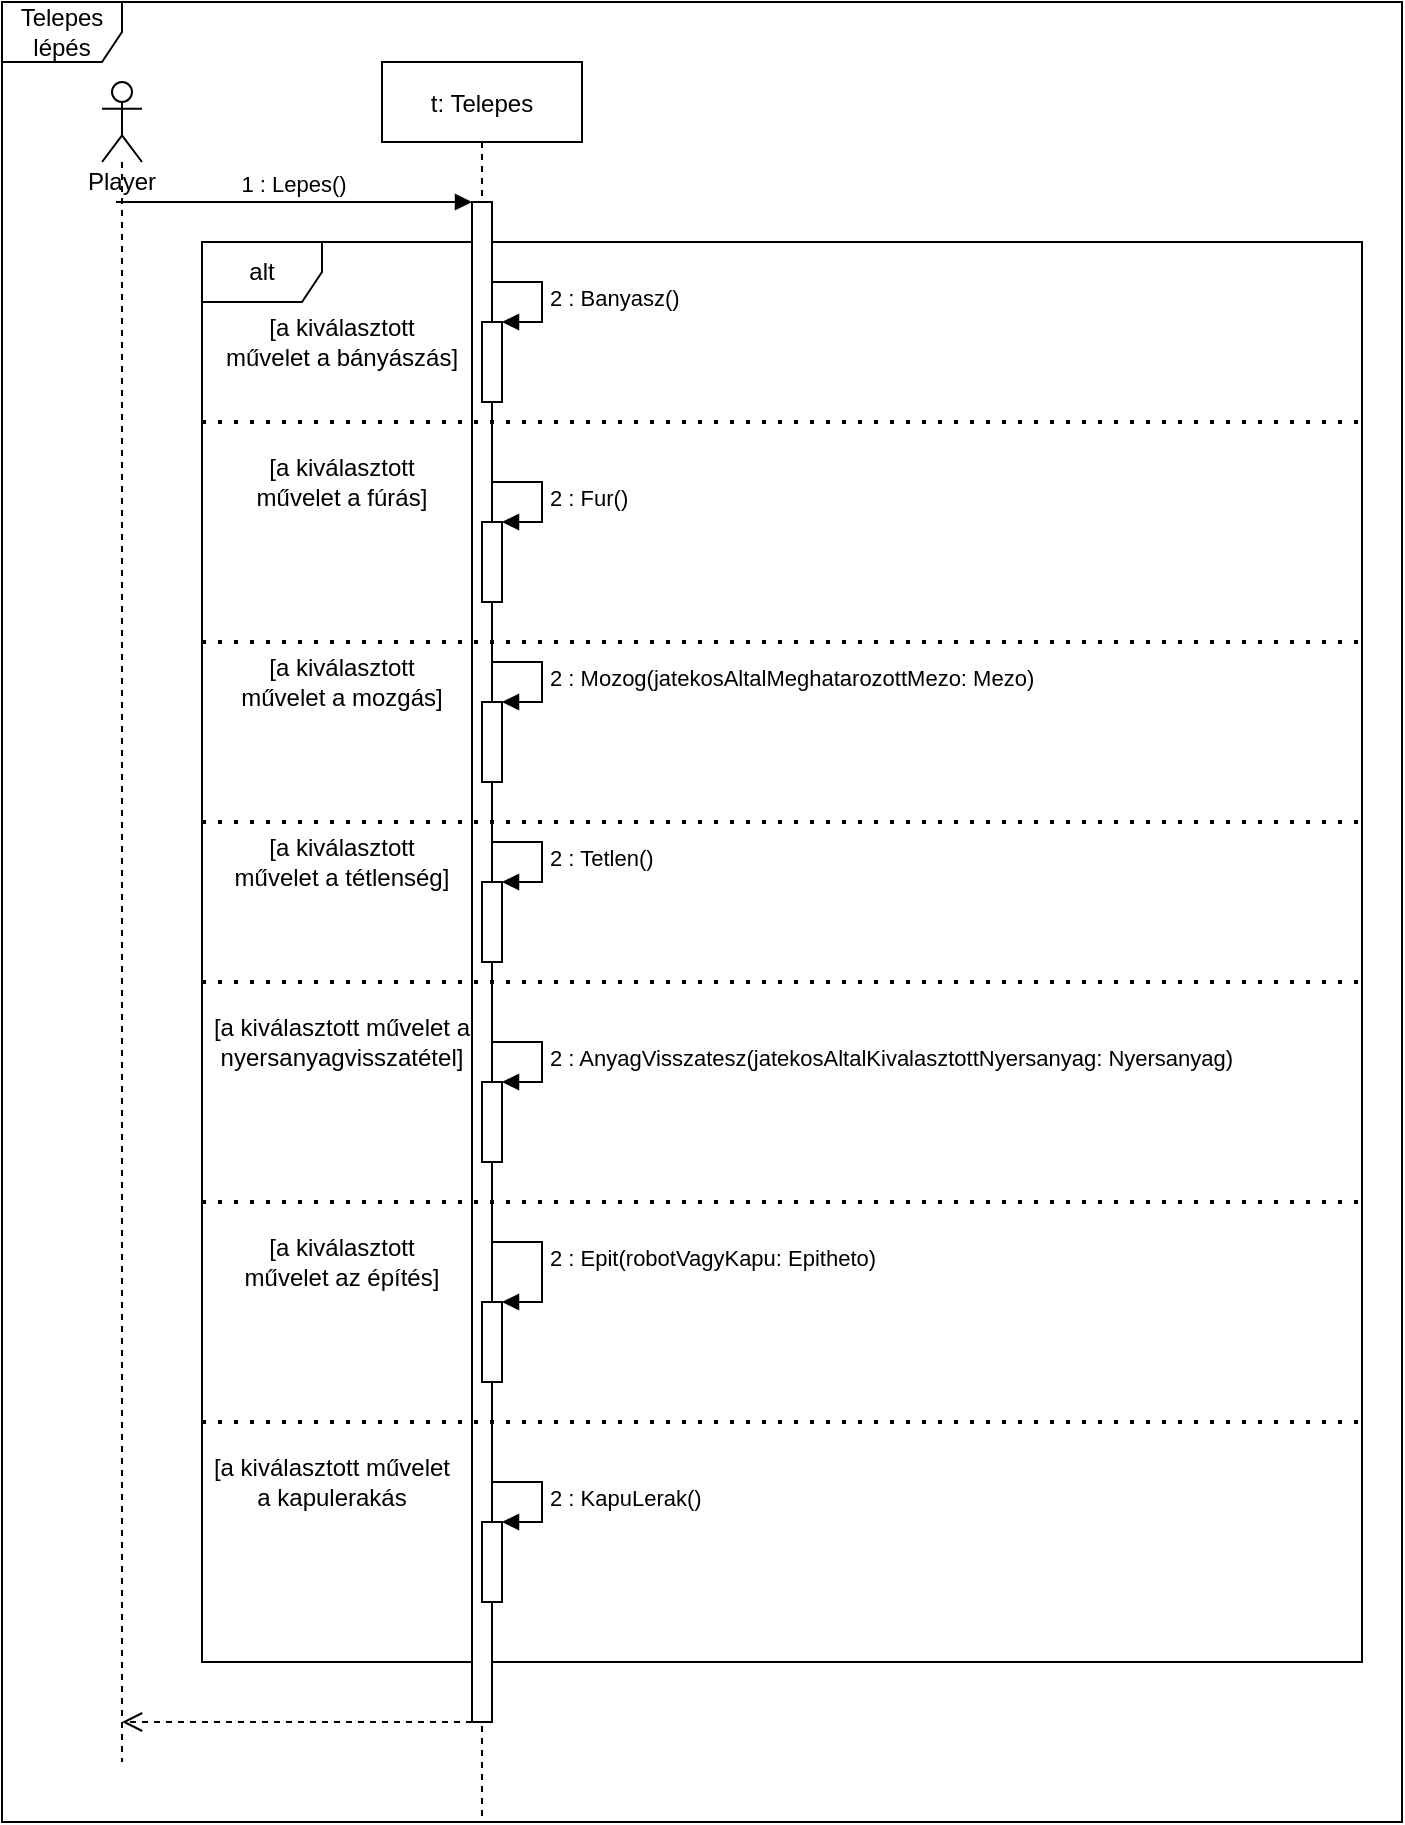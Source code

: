 <mxfile version="14.4.4" type="github">
  <diagram id="kgpKYQtTHZ0yAKxKKP6v" name="Page-1">
    <mxGraphModel dx="1888" dy="548" grid="1" gridSize="10" guides="1" tooltips="1" connect="1" arrows="1" fold="1" page="1" pageScale="1" pageWidth="850" pageHeight="1100" math="0" shadow="0">
      <root>
        <mxCell id="0" />
        <mxCell id="1" parent="0" />
        <mxCell id="OJHVrh3Ytr9lQXy4VEQ4-1" value="Telepes lépés" style="shape=umlFrame;whiteSpace=wrap;html=1;" parent="1" vertex="1">
          <mxGeometry x="-70" y="50" width="700" height="910" as="geometry" />
        </mxCell>
        <mxCell id="uRkDX2cLYLujfDHaDzAk-1" value="alt" style="shape=umlFrame;whiteSpace=wrap;html=1;" parent="1" vertex="1">
          <mxGeometry x="30" y="170" width="580" height="710" as="geometry" />
        </mxCell>
        <mxCell id="3nuBFxr9cyL0pnOWT2aG-1" value="t: Telepes" style="shape=umlLifeline;perimeter=lifelinePerimeter;container=1;collapsible=0;recursiveResize=0;rounded=0;shadow=0;strokeWidth=1;" parent="1" vertex="1">
          <mxGeometry x="120" y="80" width="100" height="880" as="geometry" />
        </mxCell>
        <mxCell id="3nuBFxr9cyL0pnOWT2aG-2" value="" style="points=[];perimeter=orthogonalPerimeter;rounded=0;shadow=0;strokeWidth=1;" parent="3nuBFxr9cyL0pnOWT2aG-1" vertex="1">
          <mxGeometry x="45" y="70" width="10" height="760" as="geometry" />
        </mxCell>
        <mxCell id="3nuBFxr9cyL0pnOWT2aG-7" value="" style="verticalAlign=bottom;endArrow=open;dashed=1;endSize=8;shadow=0;strokeWidth=1;" parent="1" source="3nuBFxr9cyL0pnOWT2aG-2" edge="1">
          <mxGeometry relative="1" as="geometry">
            <mxPoint x="-10" y="910" as="targetPoint" />
            <mxPoint x="345" y="312.0" as="sourcePoint" />
          </mxGeometry>
        </mxCell>
        <mxCell id="uRkDX2cLYLujfDHaDzAk-2" value="" style="html=1;points=[];perimeter=orthogonalPerimeter;" parent="1" vertex="1">
          <mxGeometry x="170" y="210" width="10" height="40" as="geometry" />
        </mxCell>
        <mxCell id="uRkDX2cLYLujfDHaDzAk-3" value="2 : Banyasz()" style="edgeStyle=orthogonalEdgeStyle;html=1;align=left;spacingLeft=2;endArrow=block;rounded=0;entryX=1;entryY=0;" parent="1" target="uRkDX2cLYLujfDHaDzAk-2" edge="1">
          <mxGeometry relative="1" as="geometry">
            <mxPoint x="175" y="190" as="sourcePoint" />
            <Array as="points">
              <mxPoint x="200" y="190" />
            </Array>
          </mxGeometry>
        </mxCell>
        <mxCell id="uRkDX2cLYLujfDHaDzAk-4" value="" style="html=1;points=[];perimeter=orthogonalPerimeter;" parent="1" vertex="1">
          <mxGeometry x="170" y="310" width="10" height="40" as="geometry" />
        </mxCell>
        <mxCell id="uRkDX2cLYLujfDHaDzAk-5" value="2 : Fur()" style="edgeStyle=orthogonalEdgeStyle;html=1;align=left;spacingLeft=2;endArrow=block;rounded=0;entryX=1;entryY=0;" parent="1" target="uRkDX2cLYLujfDHaDzAk-4" edge="1">
          <mxGeometry relative="1" as="geometry">
            <mxPoint x="175" y="290" as="sourcePoint" />
            <Array as="points">
              <mxPoint x="200" y="290" />
            </Array>
          </mxGeometry>
        </mxCell>
        <mxCell id="uRkDX2cLYLujfDHaDzAk-6" value="" style="html=1;points=[];perimeter=orthogonalPerimeter;" parent="1" vertex="1">
          <mxGeometry x="170" y="400" width="10" height="40" as="geometry" />
        </mxCell>
        <mxCell id="uRkDX2cLYLujfDHaDzAk-7" value="2 : Mozog(jatekosAltalMeghatarozottMezo: Mezo)" style="edgeStyle=orthogonalEdgeStyle;html=1;align=left;spacingLeft=2;endArrow=block;rounded=0;entryX=1;entryY=0;" parent="1" target="uRkDX2cLYLujfDHaDzAk-6" edge="1">
          <mxGeometry relative="1" as="geometry">
            <mxPoint x="175" y="380" as="sourcePoint" />
            <Array as="points">
              <mxPoint x="200" y="380" />
            </Array>
          </mxGeometry>
        </mxCell>
        <mxCell id="uRkDX2cLYLujfDHaDzAk-8" value="" style="html=1;points=[];perimeter=orthogonalPerimeter;" parent="1" vertex="1">
          <mxGeometry x="170" y="490" width="10" height="40" as="geometry" />
        </mxCell>
        <mxCell id="uRkDX2cLYLujfDHaDzAk-9" value="2 : Tetlen()" style="edgeStyle=orthogonalEdgeStyle;html=1;align=left;spacingLeft=2;endArrow=block;rounded=0;entryX=1;entryY=0;" parent="1" target="uRkDX2cLYLujfDHaDzAk-8" edge="1">
          <mxGeometry relative="1" as="geometry">
            <mxPoint x="175" y="470" as="sourcePoint" />
            <Array as="points">
              <mxPoint x="200" y="470" />
            </Array>
          </mxGeometry>
        </mxCell>
        <mxCell id="uRkDX2cLYLujfDHaDzAk-10" value="" style="html=1;points=[];perimeter=orthogonalPerimeter;" parent="1" vertex="1">
          <mxGeometry x="170" y="590" width="10" height="40" as="geometry" />
        </mxCell>
        <mxCell id="uRkDX2cLYLujfDHaDzAk-11" value="2 : AnyagVisszatesz(jatekosAltalKivalasztottNyersanyag: Nyersanyag)" style="edgeStyle=orthogonalEdgeStyle;html=1;align=left;spacingLeft=2;endArrow=block;rounded=0;entryX=1;entryY=0;" parent="1" target="uRkDX2cLYLujfDHaDzAk-10" edge="1">
          <mxGeometry relative="1" as="geometry">
            <mxPoint x="175" y="570" as="sourcePoint" />
            <Array as="points">
              <mxPoint x="200" y="570" />
            </Array>
          </mxGeometry>
        </mxCell>
        <mxCell id="uRkDX2cLYLujfDHaDzAk-12" value="" style="html=1;points=[];perimeter=orthogonalPerimeter;" parent="1" vertex="1">
          <mxGeometry x="170" y="700" width="10" height="40" as="geometry" />
        </mxCell>
        <mxCell id="uRkDX2cLYLujfDHaDzAk-13" value="2 : Epit(robotVagyKapu: Epitheto)" style="edgeStyle=orthogonalEdgeStyle;html=1;align=left;spacingLeft=2;endArrow=block;rounded=0;entryX=1;entryY=0;" parent="1" target="uRkDX2cLYLujfDHaDzAk-12" edge="1">
          <mxGeometry relative="1" as="geometry">
            <mxPoint x="175" y="660" as="sourcePoint" />
            <Array as="points">
              <mxPoint x="175" y="670" />
              <mxPoint x="200" y="670" />
              <mxPoint x="200" y="700" />
            </Array>
          </mxGeometry>
        </mxCell>
        <mxCell id="uRkDX2cLYLujfDHaDzAk-14" value="" style="html=1;points=[];perimeter=orthogonalPerimeter;" parent="1" vertex="1">
          <mxGeometry x="170" y="810" width="10" height="40" as="geometry" />
        </mxCell>
        <mxCell id="uRkDX2cLYLujfDHaDzAk-15" value="2 : KapuLerak()" style="edgeStyle=orthogonalEdgeStyle;html=1;align=left;spacingLeft=2;endArrow=block;rounded=0;entryX=1;entryY=0;" parent="1" target="uRkDX2cLYLujfDHaDzAk-14" edge="1">
          <mxGeometry relative="1" as="geometry">
            <mxPoint x="175" y="790" as="sourcePoint" />
            <Array as="points">
              <mxPoint x="200" y="790" />
            </Array>
          </mxGeometry>
        </mxCell>
        <mxCell id="uRkDX2cLYLujfDHaDzAk-16" value="" style="endArrow=none;dashed=1;html=1;dashPattern=1 3;strokeWidth=2;" parent="1" edge="1">
          <mxGeometry width="50" height="50" relative="1" as="geometry">
            <mxPoint x="30" y="260" as="sourcePoint" />
            <mxPoint x="610" y="260" as="targetPoint" />
          </mxGeometry>
        </mxCell>
        <mxCell id="uRkDX2cLYLujfDHaDzAk-18" value="" style="endArrow=none;dashed=1;html=1;dashPattern=1 3;strokeWidth=2;" parent="1" edge="1">
          <mxGeometry width="50" height="50" relative="1" as="geometry">
            <mxPoint x="30" y="370" as="sourcePoint" />
            <mxPoint x="610" y="370" as="targetPoint" />
          </mxGeometry>
        </mxCell>
        <mxCell id="uRkDX2cLYLujfDHaDzAk-19" value="" style="endArrow=none;dashed=1;html=1;dashPattern=1 3;strokeWidth=2;" parent="1" edge="1">
          <mxGeometry width="50" height="50" relative="1" as="geometry">
            <mxPoint x="30" y="460" as="sourcePoint" />
            <mxPoint x="610" y="460" as="targetPoint" />
          </mxGeometry>
        </mxCell>
        <mxCell id="uRkDX2cLYLujfDHaDzAk-20" value="" style="endArrow=none;dashed=1;html=1;dashPattern=1 3;strokeWidth=2;" parent="1" edge="1">
          <mxGeometry width="50" height="50" relative="1" as="geometry">
            <mxPoint x="30" y="540" as="sourcePoint" />
            <mxPoint x="610" y="540" as="targetPoint" />
          </mxGeometry>
        </mxCell>
        <mxCell id="uRkDX2cLYLujfDHaDzAk-21" value="" style="endArrow=none;dashed=1;html=1;dashPattern=1 3;strokeWidth=2;" parent="1" edge="1">
          <mxGeometry width="50" height="50" relative="1" as="geometry">
            <mxPoint x="30" y="650" as="sourcePoint" />
            <mxPoint x="610" y="650" as="targetPoint" />
          </mxGeometry>
        </mxCell>
        <mxCell id="uRkDX2cLYLujfDHaDzAk-22" value="" style="endArrow=none;dashed=1;html=1;dashPattern=1 3;strokeWidth=2;" parent="1" edge="1">
          <mxGeometry width="50" height="50" relative="1" as="geometry">
            <mxPoint x="30" y="760" as="sourcePoint" />
            <mxPoint x="610" y="760" as="targetPoint" />
          </mxGeometry>
        </mxCell>
        <mxCell id="uRkDX2cLYLujfDHaDzAk-23" value="[a kiválasztott művelet a bányászás]" style="text;html=1;strokeColor=none;fillColor=none;align=center;verticalAlign=middle;whiteSpace=wrap;rounded=0;" parent="1" vertex="1">
          <mxGeometry x="40" y="210" width="120" height="20" as="geometry" />
        </mxCell>
        <mxCell id="uRkDX2cLYLujfDHaDzAk-24" value="[a kiválasztott művelet a fúrás&lt;span style=&quot;color: rgba(0 , 0 , 0 , 0) ; font-family: monospace ; font-size: 0px&quot;&gt;CmxGraphModel%3E%3Croot%3E%3CmxCell%20id%3D%220%22%2F%3E%3CmxCell%20id%3D%221%22%20parent%3D%220%22%2F%3E%3CmxCell%20id%3D%222%22%20value%3D%22%5Ba%20kiv%C3%A1lasztott%20m%C5%B1velet%20a%20b%C3%A1ny%C3%A1sz%C3%A1s%5D%22%20style%3D%22text%3Bhtml%3D1%3BstrokeColor%3Dnone%3BfillColor%3Dnone%3Balign%3Dcenter%3BverticalAlign%3Dmiddle%3BwhiteSpace%3Dwrap%3Brounded%3D0%3B%22%20vertex%3D%221%22%20parent%3D%221%22%3E%3CmxGeometry%20x%3D%2240%22%20y%3D%22210%22%20width%3D%22120%22%20height%3D%2220%22%20as%3D%22geometry%22%2F%3E%3C%2FmxCell%3E%3C%2Froot%3E%3C%2FmxGraphModel%3E&lt;/span&gt;]" style="text;html=1;strokeColor=none;fillColor=none;align=center;verticalAlign=middle;whiteSpace=wrap;rounded=0;" parent="1" vertex="1">
          <mxGeometry x="40" y="280" width="120" height="20" as="geometry" />
        </mxCell>
        <mxCell id="uRkDX2cLYLujfDHaDzAk-25" value="[a kiválasztott művelet a mozgás]" style="text;html=1;strokeColor=none;fillColor=none;align=center;verticalAlign=middle;whiteSpace=wrap;rounded=0;" parent="1" vertex="1">
          <mxGeometry x="40" y="380" width="120" height="20" as="geometry" />
        </mxCell>
        <mxCell id="uRkDX2cLYLujfDHaDzAk-26" value="[a kiválasztott művelet a tétlenség]" style="text;html=1;strokeColor=none;fillColor=none;align=center;verticalAlign=middle;whiteSpace=wrap;rounded=0;" parent="1" vertex="1">
          <mxGeometry x="40" y="470" width="120" height="20" as="geometry" />
        </mxCell>
        <mxCell id="uRkDX2cLYLujfDHaDzAk-28" value="[a kiválasztott művelet a nyersanyagvisszatétel]" style="text;html=1;strokeColor=none;fillColor=none;align=center;verticalAlign=middle;whiteSpace=wrap;rounded=0;" parent="1" vertex="1">
          <mxGeometry x="30" y="560" width="140" height="20" as="geometry" />
        </mxCell>
        <mxCell id="uRkDX2cLYLujfDHaDzAk-29" value="[a kiválasztott művelet az építés]" style="text;html=1;strokeColor=none;fillColor=none;align=center;verticalAlign=middle;whiteSpace=wrap;rounded=0;" parent="1" vertex="1">
          <mxGeometry x="40" y="670" width="120" height="20" as="geometry" />
        </mxCell>
        <mxCell id="uRkDX2cLYLujfDHaDzAk-30" value="[a kiválasztott művelet a kapulerakás" style="text;html=1;strokeColor=none;fillColor=none;align=center;verticalAlign=middle;whiteSpace=wrap;rounded=0;" parent="1" vertex="1">
          <mxGeometry x="30" y="780" width="130" height="20" as="geometry" />
        </mxCell>
        <mxCell id="3nuBFxr9cyL0pnOWT2aG-3" value="1 : Lepes()" style="verticalAlign=bottom;startArrow=none;endArrow=block;startSize=8;shadow=0;strokeWidth=1;startFill=0;" parent="1" target="3nuBFxr9cyL0pnOWT2aG-2" edge="1">
          <mxGeometry relative="1" as="geometry">
            <mxPoint x="-13" y="150" as="sourcePoint" />
          </mxGeometry>
        </mxCell>
        <mxCell id="aOzXbXCq_N-NWvyWJOZP-1" value="Player" style="shape=umlLifeline;participant=umlActor;perimeter=lifelinePerimeter;whiteSpace=wrap;html=1;container=1;collapsible=0;recursiveResize=0;verticalAlign=top;spacingTop=36;outlineConnect=0;" vertex="1" parent="1">
          <mxGeometry x="-20" y="90" width="20" height="840" as="geometry" />
        </mxCell>
      </root>
    </mxGraphModel>
  </diagram>
</mxfile>
